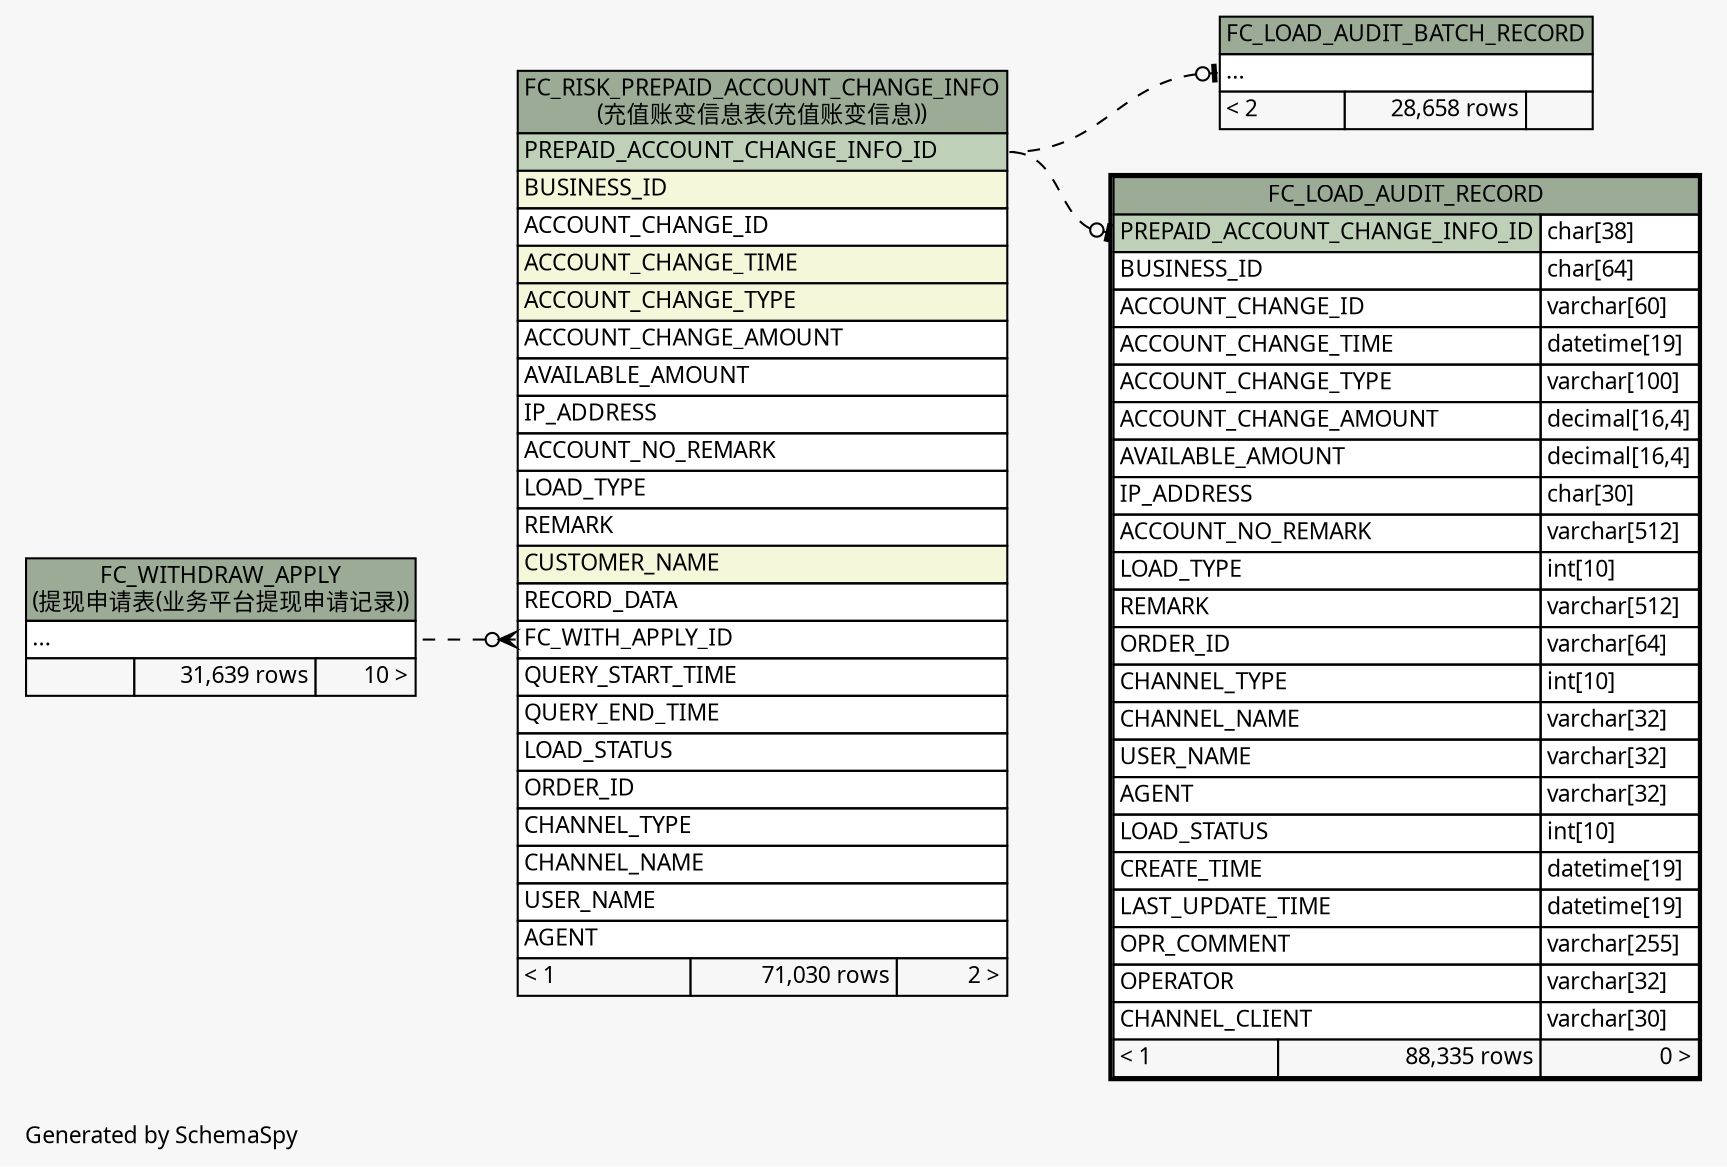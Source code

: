 // dot 2.26.0 on Linux 2.6.32-504.8.1.el6.x86_64
// SchemaSpy rev Unknown
digraph "impliedTwoDegreesRelationshipsDiagram" {
  graph [
    rankdir="RL"
    bgcolor="#f7f7f7"
    label="\nGenerated by SchemaSpy"
    labeljust="l"
    nodesep="0.18"
    ranksep="0.46"
    fontname="Microsoft YaHei"
    fontsize="11"
  ];
  node [
    fontname="Microsoft YaHei"
    fontsize="11"
    shape="plaintext"
  ];
  edge [
    arrowsize="0.8"
  ];
  "FC_LOAD_AUDIT_BATCH_RECORD":"elipses":w -> "FC_RISK_PREPAID_ACCOUNT_CHANGE_INFO":"PREPAID_ACCOUNT_CHANGE_INFO_ID":e [arrowhead=none dir=back arrowtail=teeodot style=dashed];
  "FC_LOAD_AUDIT_RECORD":"PREPAID_ACCOUNT_CHANGE_INFO_ID":w -> "FC_RISK_PREPAID_ACCOUNT_CHANGE_INFO":"PREPAID_ACCOUNT_CHANGE_INFO_ID":e [arrowhead=none dir=back arrowtail=teeodot style=dashed];
  "FC_RISK_PREPAID_ACCOUNT_CHANGE_INFO":"FC_WITH_APPLY_ID":w -> "FC_WITHDRAW_APPLY":"elipses":e [arrowhead=none dir=back arrowtail=crowodot style=dashed];
  "FC_LOAD_AUDIT_BATCH_RECORD" [
    label=<
    <TABLE BORDER="0" CELLBORDER="1" CELLSPACING="0" BGCOLOR="#ffffff">
      <TR><TD COLSPAN="3" BGCOLOR="#9bab96" ALIGN="CENTER">FC_LOAD_AUDIT_BATCH_RECORD</TD></TR>
      <TR><TD PORT="elipses" COLSPAN="3" ALIGN="LEFT">...</TD></TR>
      <TR><TD ALIGN="LEFT" BGCOLOR="#f7f7f7">&lt; 2</TD><TD ALIGN="RIGHT" BGCOLOR="#f7f7f7">28,658 rows</TD><TD ALIGN="RIGHT" BGCOLOR="#f7f7f7">  </TD></TR>
    </TABLE>>
    URL="FC_LOAD_AUDIT_BATCH_RECORD.html"
    tooltip="FC_LOAD_AUDIT_BATCH_RECORD"
  ];
  "FC_LOAD_AUDIT_RECORD" [
    label=<
    <TABLE BORDER="2" CELLBORDER="1" CELLSPACING="0" BGCOLOR="#ffffff">
      <TR><TD COLSPAN="3" BGCOLOR="#9bab96" ALIGN="CENTER">FC_LOAD_AUDIT_RECORD</TD></TR>
      <TR><TD PORT="PREPAID_ACCOUNT_CHANGE_INFO_ID" COLSPAN="2" BGCOLOR="#bed1b8" ALIGN="LEFT">PREPAID_ACCOUNT_CHANGE_INFO_ID</TD><TD PORT="PREPAID_ACCOUNT_CHANGE_INFO_ID.type" ALIGN="LEFT">char[38]</TD></TR>
      <TR><TD PORT="BUSINESS_ID" COLSPAN="2" ALIGN="LEFT">BUSINESS_ID</TD><TD PORT="BUSINESS_ID.type" ALIGN="LEFT">char[64]</TD></TR>
      <TR><TD PORT="ACCOUNT_CHANGE_ID" COLSPAN="2" ALIGN="LEFT">ACCOUNT_CHANGE_ID</TD><TD PORT="ACCOUNT_CHANGE_ID.type" ALIGN="LEFT">varchar[60]</TD></TR>
      <TR><TD PORT="ACCOUNT_CHANGE_TIME" COLSPAN="2" ALIGN="LEFT">ACCOUNT_CHANGE_TIME</TD><TD PORT="ACCOUNT_CHANGE_TIME.type" ALIGN="LEFT">datetime[19]</TD></TR>
      <TR><TD PORT="ACCOUNT_CHANGE_TYPE" COLSPAN="2" ALIGN="LEFT">ACCOUNT_CHANGE_TYPE</TD><TD PORT="ACCOUNT_CHANGE_TYPE.type" ALIGN="LEFT">varchar[100]</TD></TR>
      <TR><TD PORT="ACCOUNT_CHANGE_AMOUNT" COLSPAN="2" ALIGN="LEFT">ACCOUNT_CHANGE_AMOUNT</TD><TD PORT="ACCOUNT_CHANGE_AMOUNT.type" ALIGN="LEFT">decimal[16,4]</TD></TR>
      <TR><TD PORT="AVAILABLE_AMOUNT" COLSPAN="2" ALIGN="LEFT">AVAILABLE_AMOUNT</TD><TD PORT="AVAILABLE_AMOUNT.type" ALIGN="LEFT">decimal[16,4]</TD></TR>
      <TR><TD PORT="IP_ADDRESS" COLSPAN="2" ALIGN="LEFT">IP_ADDRESS</TD><TD PORT="IP_ADDRESS.type" ALIGN="LEFT">char[30]</TD></TR>
      <TR><TD PORT="ACCOUNT_NO_REMARK" COLSPAN="2" ALIGN="LEFT">ACCOUNT_NO_REMARK</TD><TD PORT="ACCOUNT_NO_REMARK.type" ALIGN="LEFT">varchar[512]</TD></TR>
      <TR><TD PORT="LOAD_TYPE" COLSPAN="2" ALIGN="LEFT">LOAD_TYPE</TD><TD PORT="LOAD_TYPE.type" ALIGN="LEFT">int[10]</TD></TR>
      <TR><TD PORT="REMARK" COLSPAN="2" ALIGN="LEFT">REMARK</TD><TD PORT="REMARK.type" ALIGN="LEFT">varchar[512]</TD></TR>
      <TR><TD PORT="ORDER_ID" COLSPAN="2" ALIGN="LEFT">ORDER_ID</TD><TD PORT="ORDER_ID.type" ALIGN="LEFT">varchar[64]</TD></TR>
      <TR><TD PORT="CHANNEL_TYPE" COLSPAN="2" ALIGN="LEFT">CHANNEL_TYPE</TD><TD PORT="CHANNEL_TYPE.type" ALIGN="LEFT">int[10]</TD></TR>
      <TR><TD PORT="CHANNEL_NAME" COLSPAN="2" ALIGN="LEFT">CHANNEL_NAME</TD><TD PORT="CHANNEL_NAME.type" ALIGN="LEFT">varchar[32]</TD></TR>
      <TR><TD PORT="USER_NAME" COLSPAN="2" ALIGN="LEFT">USER_NAME</TD><TD PORT="USER_NAME.type" ALIGN="LEFT">varchar[32]</TD></TR>
      <TR><TD PORT="AGENT" COLSPAN="2" ALIGN="LEFT">AGENT</TD><TD PORT="AGENT.type" ALIGN="LEFT">varchar[32]</TD></TR>
      <TR><TD PORT="LOAD_STATUS" COLSPAN="2" ALIGN="LEFT">LOAD_STATUS</TD><TD PORT="LOAD_STATUS.type" ALIGN="LEFT">int[10]</TD></TR>
      <TR><TD PORT="CREATE_TIME" COLSPAN="2" ALIGN="LEFT">CREATE_TIME</TD><TD PORT="CREATE_TIME.type" ALIGN="LEFT">datetime[19]</TD></TR>
      <TR><TD PORT="LAST_UPDATE_TIME" COLSPAN="2" ALIGN="LEFT">LAST_UPDATE_TIME</TD><TD PORT="LAST_UPDATE_TIME.type" ALIGN="LEFT">datetime[19]</TD></TR>
      <TR><TD PORT="OPR_COMMENT" COLSPAN="2" ALIGN="LEFT">OPR_COMMENT</TD><TD PORT="OPR_COMMENT.type" ALIGN="LEFT">varchar[255]</TD></TR>
      <TR><TD PORT="OPERATOR" COLSPAN="2" ALIGN="LEFT">OPERATOR</TD><TD PORT="OPERATOR.type" ALIGN="LEFT">varchar[32]</TD></TR>
      <TR><TD PORT="CHANNEL_CLIENT" COLSPAN="2" ALIGN="LEFT">CHANNEL_CLIENT</TD><TD PORT="CHANNEL_CLIENT.type" ALIGN="LEFT">varchar[30]</TD></TR>
      <TR><TD ALIGN="LEFT" BGCOLOR="#f7f7f7">&lt; 1</TD><TD ALIGN="RIGHT" BGCOLOR="#f7f7f7">88,335 rows</TD><TD ALIGN="RIGHT" BGCOLOR="#f7f7f7">0 &gt;</TD></TR>
    </TABLE>>
    URL="FC_LOAD_AUDIT_RECORD.html"
    tooltip="FC_LOAD_AUDIT_RECORD"
  ];
  "FC_RISK_PREPAID_ACCOUNT_CHANGE_INFO" [
    label=<
    <TABLE BORDER="0" CELLBORDER="1" CELLSPACING="0" BGCOLOR="#ffffff">
      <TR><TD COLSPAN="3" BGCOLOR="#9bab96" ALIGN="CENTER">FC_RISK_PREPAID_ACCOUNT_CHANGE_INFO<br/>(充值账变信息表(充值账变信息))</TD></TR>
      <TR><TD PORT="PREPAID_ACCOUNT_CHANGE_INFO_ID" COLSPAN="3" BGCOLOR="#bed1b8" ALIGN="LEFT">PREPAID_ACCOUNT_CHANGE_INFO_ID</TD></TR>
      <TR><TD PORT="BUSINESS_ID" COLSPAN="3" BGCOLOR="#f4f7da" ALIGN="LEFT">BUSINESS_ID</TD></TR>
      <TR><TD PORT="ACCOUNT_CHANGE_ID" COLSPAN="3" ALIGN="LEFT">ACCOUNT_CHANGE_ID</TD></TR>
      <TR><TD PORT="ACCOUNT_CHANGE_TIME" COLSPAN="3" BGCOLOR="#f4f7da" ALIGN="LEFT">ACCOUNT_CHANGE_TIME</TD></TR>
      <TR><TD PORT="ACCOUNT_CHANGE_TYPE" COLSPAN="3" BGCOLOR="#f4f7da" ALIGN="LEFT">ACCOUNT_CHANGE_TYPE</TD></TR>
      <TR><TD PORT="ACCOUNT_CHANGE_AMOUNT" COLSPAN="3" ALIGN="LEFT">ACCOUNT_CHANGE_AMOUNT</TD></TR>
      <TR><TD PORT="AVAILABLE_AMOUNT" COLSPAN="3" ALIGN="LEFT">AVAILABLE_AMOUNT</TD></TR>
      <TR><TD PORT="IP_ADDRESS" COLSPAN="3" ALIGN="LEFT">IP_ADDRESS</TD></TR>
      <TR><TD PORT="ACCOUNT_NO_REMARK" COLSPAN="3" ALIGN="LEFT">ACCOUNT_NO_REMARK</TD></TR>
      <TR><TD PORT="LOAD_TYPE" COLSPAN="3" ALIGN="LEFT">LOAD_TYPE</TD></TR>
      <TR><TD PORT="REMARK" COLSPAN="3" ALIGN="LEFT">REMARK</TD></TR>
      <TR><TD PORT="CUSTOMER_NAME" COLSPAN="3" BGCOLOR="#f4f7da" ALIGN="LEFT">CUSTOMER_NAME</TD></TR>
      <TR><TD PORT="RECORD_DATA" COLSPAN="3" ALIGN="LEFT">RECORD_DATA</TD></TR>
      <TR><TD PORT="FC_WITH_APPLY_ID" COLSPAN="3" ALIGN="LEFT">FC_WITH_APPLY_ID</TD></TR>
      <TR><TD PORT="QUERY_START_TIME" COLSPAN="3" ALIGN="LEFT">QUERY_START_TIME</TD></TR>
      <TR><TD PORT="QUERY_END_TIME" COLSPAN="3" ALIGN="LEFT">QUERY_END_TIME</TD></TR>
      <TR><TD PORT="LOAD_STATUS" COLSPAN="3" ALIGN="LEFT">LOAD_STATUS</TD></TR>
      <TR><TD PORT="ORDER_ID" COLSPAN="3" ALIGN="LEFT">ORDER_ID</TD></TR>
      <TR><TD PORT="CHANNEL_TYPE" COLSPAN="3" ALIGN="LEFT">CHANNEL_TYPE</TD></TR>
      <TR><TD PORT="CHANNEL_NAME" COLSPAN="3" ALIGN="LEFT">CHANNEL_NAME</TD></TR>
      <TR><TD PORT="USER_NAME" COLSPAN="3" ALIGN="LEFT">USER_NAME</TD></TR>
      <TR><TD PORT="AGENT" COLSPAN="3" ALIGN="LEFT">AGENT</TD></TR>
      <TR><TD ALIGN="LEFT" BGCOLOR="#f7f7f7">&lt; 1</TD><TD ALIGN="RIGHT" BGCOLOR="#f7f7f7">71,030 rows</TD><TD ALIGN="RIGHT" BGCOLOR="#f7f7f7">2 &gt;</TD></TR>
    </TABLE>>
    URL="FC_RISK_PREPAID_ACCOUNT_CHANGE_INFO.html"
    tooltip="FC_RISK_PREPAID_ACCOUNT_CHANGE_INFO"
  ];
  "FC_WITHDRAW_APPLY" [
    label=<
    <TABLE BORDER="0" CELLBORDER="1" CELLSPACING="0" BGCOLOR="#ffffff">
      <TR><TD COLSPAN="3" BGCOLOR="#9bab96" ALIGN="CENTER">FC_WITHDRAW_APPLY<br/>(提现申请表(业务平台提现申请记录))</TD></TR>
      <TR><TD PORT="elipses" COLSPAN="3" ALIGN="LEFT">...</TD></TR>
      <TR><TD ALIGN="LEFT" BGCOLOR="#f7f7f7">  </TD><TD ALIGN="RIGHT" BGCOLOR="#f7f7f7">31,639 rows</TD><TD ALIGN="RIGHT" BGCOLOR="#f7f7f7">10 &gt;</TD></TR>
    </TABLE>>
    URL="FC_WITHDRAW_APPLY.html"
    tooltip="FC_WITHDRAW_APPLY"
  ];
}
